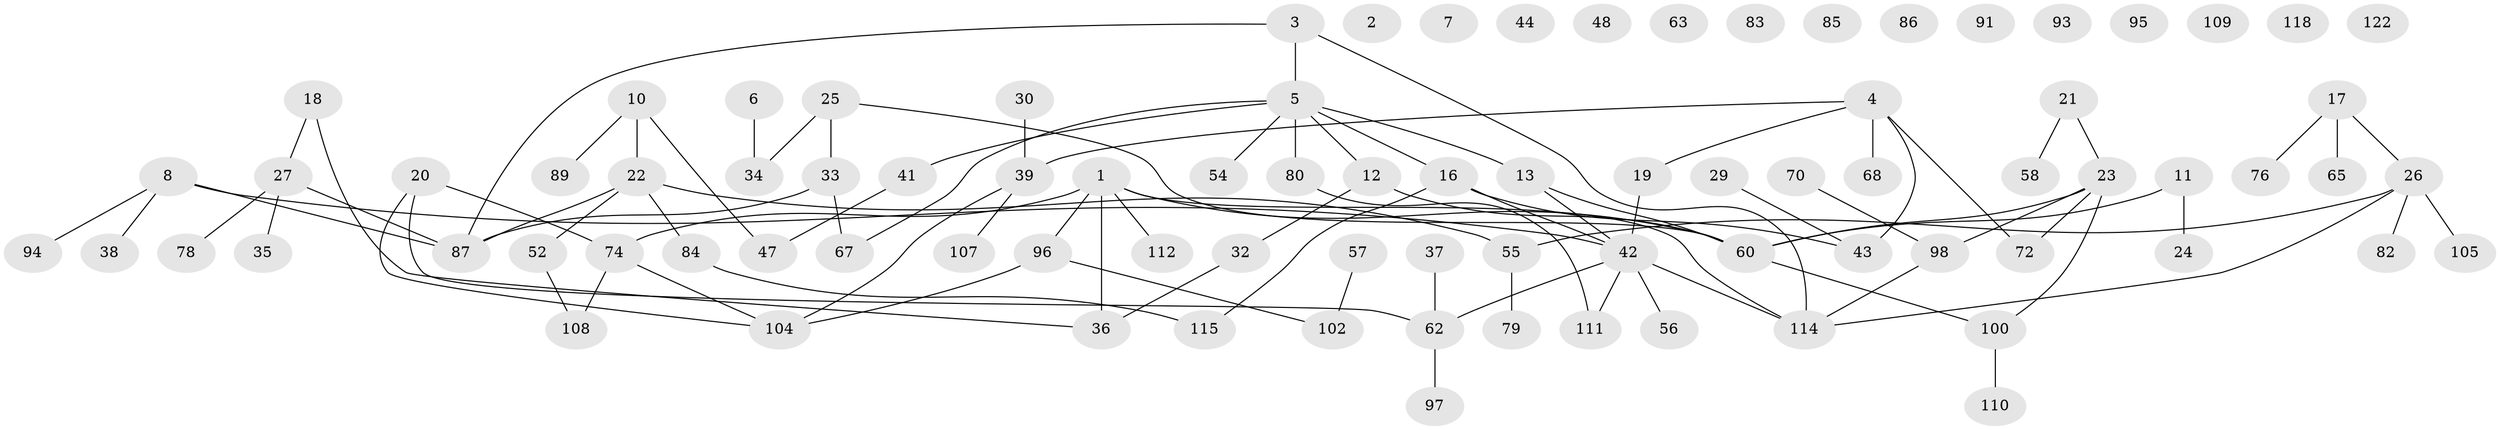 // original degree distribution, {4: 0.0975609756097561, 0: 0.08943089430894309, 3: 0.2682926829268293, 6: 0.008130081300813009, 1: 0.3008130081300813, 2: 0.2032520325203252, 5: 0.032520325203252036}
// Generated by graph-tools (version 1.1) at 2025/41/03/06/25 10:41:24]
// undirected, 87 vertices, 94 edges
graph export_dot {
graph [start="1"]
  node [color=gray90,style=filled];
  1 [super="+9"];
  2;
  3;
  4 [super="+46"];
  5 [super="+71"];
  6;
  7 [super="+28"];
  8 [super="+45"];
  10 [super="+15"];
  11;
  12 [super="+14"];
  13 [super="+119"];
  16 [super="+69"];
  17 [super="+53"];
  18;
  19 [super="+31"];
  20 [super="+101"];
  21 [super="+50"];
  22 [super="+75"];
  23 [super="+90"];
  24;
  25 [super="+40"];
  26 [super="+51"];
  27 [super="+66"];
  29;
  30;
  32;
  33 [super="+92"];
  34 [super="+88"];
  35;
  36;
  37;
  38;
  39 [super="+61"];
  41 [super="+81"];
  42 [super="+64"];
  43 [super="+49"];
  44;
  47;
  48;
  52;
  54;
  55 [super="+73"];
  56;
  57 [super="+59"];
  58;
  60 [super="+99"];
  62 [super="+123"];
  63;
  65;
  67;
  68;
  70;
  72;
  74 [super="+77"];
  76;
  78;
  79;
  80;
  82;
  83;
  84;
  85;
  86 [super="+121"];
  87 [super="+116"];
  89;
  91;
  93;
  94;
  95 [super="+103"];
  96;
  97;
  98;
  100 [super="+106"];
  102;
  104;
  105 [super="+113"];
  107;
  108;
  109;
  110;
  111 [super="+120"];
  112;
  114 [super="+117"];
  115;
  118;
  122;
  1 -- 36;
  1 -- 96;
  1 -- 112;
  1 -- 60;
  1 -- 114;
  1 -- 74;
  3 -- 87;
  3 -- 114;
  3 -- 5;
  4 -- 43;
  4 -- 68;
  4 -- 72;
  4 -- 19;
  4 -- 39;
  5 -- 12;
  5 -- 16;
  5 -- 54;
  5 -- 67;
  5 -- 80;
  5 -- 41;
  5 -- 13;
  6 -- 34;
  8 -- 38;
  8 -- 42;
  8 -- 94;
  8 -- 87;
  10 -- 47;
  10 -- 89;
  10 -- 22;
  11 -- 24;
  11 -- 60;
  12 -- 32;
  12 -- 60;
  13 -- 42;
  13 -- 60;
  16 -- 42;
  16 -- 115;
  16 -- 43;
  17 -- 65;
  17 -- 76;
  17 -- 26;
  18 -- 36;
  18 -- 27;
  19 -- 42;
  20 -- 104;
  20 -- 74;
  20 -- 62;
  21 -- 23;
  21 -- 58;
  22 -- 55;
  22 -- 84;
  22 -- 52;
  22 -- 87;
  23 -- 98;
  23 -- 100;
  23 -- 72;
  23 -- 60;
  25 -- 60;
  25 -- 34;
  25 -- 33;
  26 -- 82;
  26 -- 114;
  26 -- 55;
  26 -- 105;
  27 -- 35;
  27 -- 87;
  27 -- 78;
  29 -- 43;
  30 -- 39;
  32 -- 36;
  33 -- 67;
  33 -- 87;
  37 -- 62;
  39 -- 107;
  39 -- 104;
  41 -- 47;
  42 -- 56;
  42 -- 114;
  42 -- 62;
  42 -- 111;
  52 -- 108;
  55 -- 79;
  57 -- 102;
  60 -- 100;
  62 -- 97;
  70 -- 98;
  74 -- 104;
  74 -- 108;
  80 -- 111;
  84 -- 115;
  96 -- 102;
  96 -- 104;
  98 -- 114;
  100 -- 110;
}
